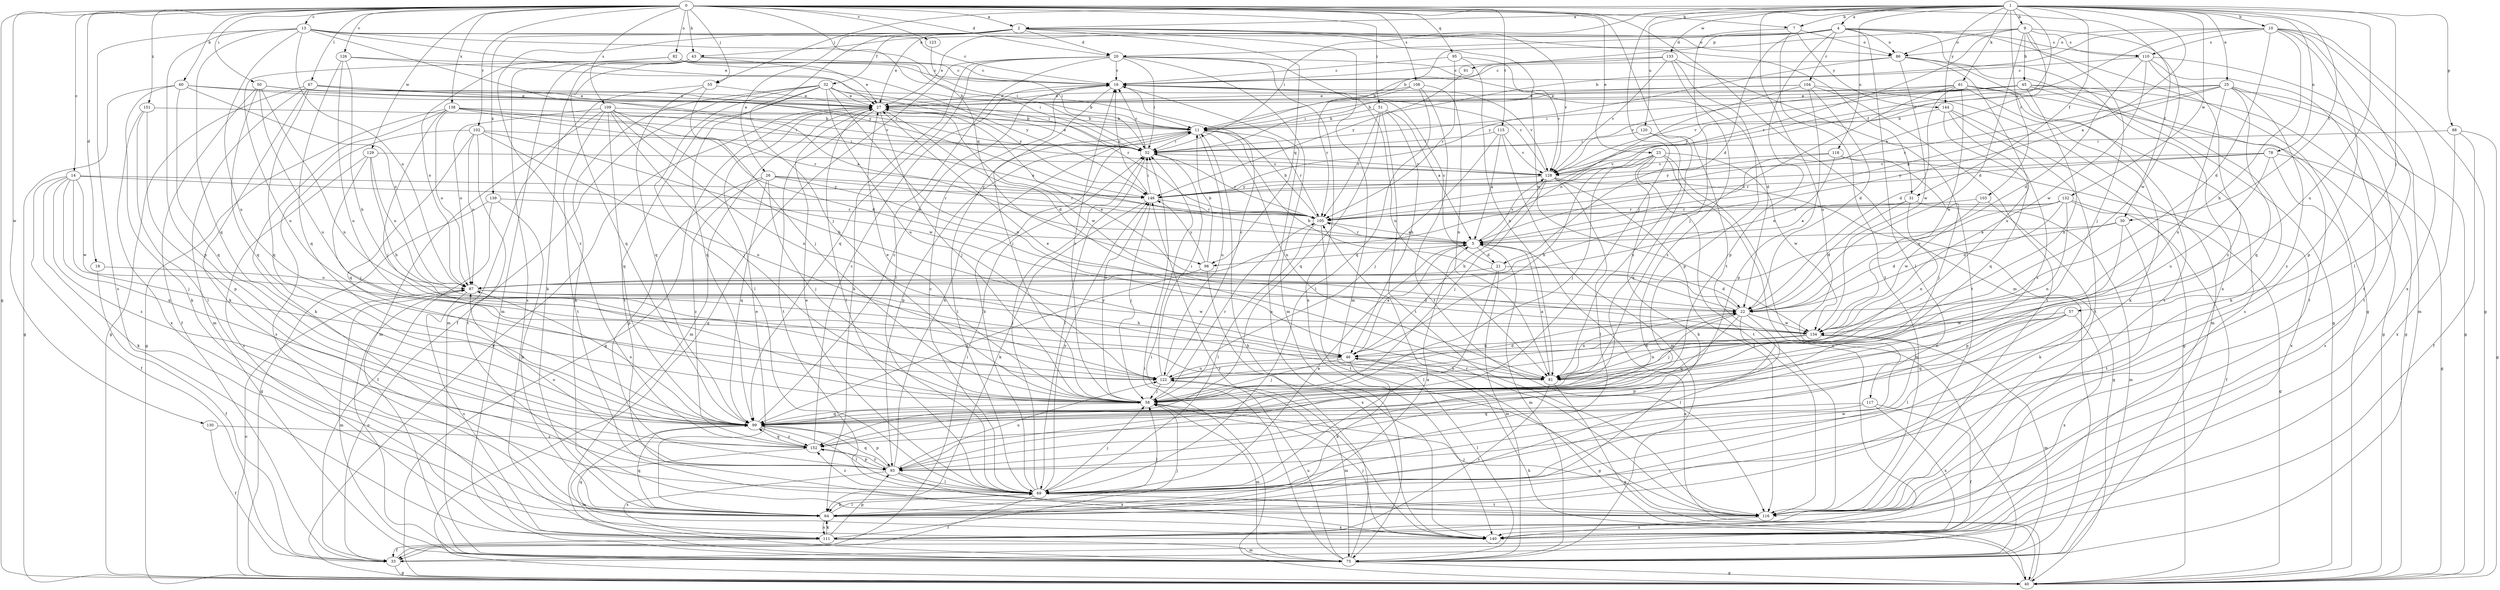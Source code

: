 strict digraph  {
0;
1;
2;
4;
5;
7;
9;
10;
11;
13;
14;
16;
18;
20;
21;
22;
23;
25;
26;
27;
30;
31;
32;
33;
40;
43;
45;
46;
50;
51;
52;
55;
57;
58;
60;
61;
64;
67;
69;
75;
78;
81;
82;
86;
87;
88;
91;
93;
95;
98;
99;
102;
103;
104;
105;
108;
109;
110;
111;
115;
116;
117;
118;
120;
122;
123;
126;
128;
129;
130;
132;
133;
134;
138;
139;
140;
144;
146;
151;
152;
0 -> 2  [label=a];
0 -> 7  [label=b];
0 -> 13  [label=c];
0 -> 14  [label=c];
0 -> 18  [label=d];
0 -> 20  [label=d];
0 -> 23  [label=e];
0 -> 30  [label=f];
0 -> 40  [label=g];
0 -> 43  [label=h];
0 -> 50  [label=i];
0 -> 51  [label=i];
0 -> 55  [label=j];
0 -> 60  [label=k];
0 -> 67  [label=l];
0 -> 75  [label=m];
0 -> 82  [label=o];
0 -> 95  [label=q];
0 -> 98  [label=q];
0 -> 102  [label=r];
0 -> 108  [label=s];
0 -> 109  [label=s];
0 -> 115  [label=t];
0 -> 116  [label=t];
0 -> 123  [label=v];
0 -> 126  [label=v];
0 -> 129  [label=w];
0 -> 130  [label=w];
0 -> 138  [label=x];
0 -> 151  [label=z];
1 -> 2  [label=a];
1 -> 4  [label=a];
1 -> 5  [label=a];
1 -> 7  [label=b];
1 -> 9  [label=b];
1 -> 10  [label=b];
1 -> 25  [label=e];
1 -> 30  [label=f];
1 -> 31  [label=f];
1 -> 52  [label=i];
1 -> 55  [label=j];
1 -> 57  [label=j];
1 -> 58  [label=j];
1 -> 61  [label=k];
1 -> 78  [label=n];
1 -> 88  [label=p];
1 -> 103  [label=r];
1 -> 117  [label=u];
1 -> 118  [label=u];
1 -> 120  [label=u];
1 -> 122  [label=u];
1 -> 128  [label=v];
1 -> 132  [label=w];
1 -> 133  [label=w];
1 -> 144  [label=y];
2 -> 20  [label=d];
2 -> 26  [label=e];
2 -> 27  [label=e];
2 -> 31  [label=f];
2 -> 32  [label=f];
2 -> 58  [label=j];
2 -> 75  [label=m];
2 -> 98  [label=q];
2 -> 128  [label=v];
2 -> 134  [label=w];
2 -> 139  [label=x];
2 -> 152  [label=z];
4 -> 20  [label=d];
4 -> 21  [label=d];
4 -> 27  [label=e];
4 -> 40  [label=g];
4 -> 43  [label=h];
4 -> 69  [label=l];
4 -> 86  [label=o];
4 -> 91  [label=p];
4 -> 93  [label=p];
4 -> 104  [label=r];
4 -> 110  [label=s];
4 -> 140  [label=x];
5 -> 21  [label=d];
5 -> 75  [label=m];
5 -> 98  [label=q];
5 -> 105  [label=r];
5 -> 128  [label=v];
7 -> 58  [label=j];
7 -> 86  [label=o];
7 -> 116  [label=t];
7 -> 144  [label=y];
9 -> 5  [label=a];
9 -> 11  [label=b];
9 -> 22  [label=d];
9 -> 45  [label=h];
9 -> 58  [label=j];
9 -> 86  [label=o];
9 -> 105  [label=r];
9 -> 110  [label=s];
9 -> 134  [label=w];
10 -> 11  [label=b];
10 -> 22  [label=d];
10 -> 40  [label=g];
10 -> 46  [label=h];
10 -> 69  [label=l];
10 -> 86  [label=o];
10 -> 93  [label=p];
10 -> 110  [label=s];
10 -> 128  [label=v];
10 -> 140  [label=x];
11 -> 52  [label=i];
11 -> 69  [label=l];
11 -> 81  [label=n];
11 -> 93  [label=p];
11 -> 105  [label=r];
11 -> 122  [label=u];
13 -> 16  [label=c];
13 -> 27  [label=e];
13 -> 52  [label=i];
13 -> 86  [label=o];
13 -> 87  [label=o];
13 -> 93  [label=p];
13 -> 99  [label=q];
13 -> 111  [label=s];
13 -> 122  [label=u];
13 -> 146  [label=y];
14 -> 33  [label=f];
14 -> 58  [label=j];
14 -> 64  [label=k];
14 -> 99  [label=q];
14 -> 105  [label=r];
14 -> 134  [label=w];
14 -> 146  [label=y];
14 -> 152  [label=z];
16 -> 27  [label=e];
16 -> 58  [label=j];
16 -> 128  [label=v];
16 -> 140  [label=x];
18 -> 33  [label=f];
18 -> 87  [label=o];
20 -> 16  [label=c];
20 -> 22  [label=d];
20 -> 40  [label=g];
20 -> 52  [label=i];
20 -> 64  [label=k];
20 -> 69  [label=l];
20 -> 75  [label=m];
20 -> 81  [label=n];
20 -> 99  [label=q];
20 -> 140  [label=x];
21 -> 16  [label=c];
21 -> 22  [label=d];
21 -> 69  [label=l];
21 -> 75  [label=m];
21 -> 87  [label=o];
22 -> 11  [label=b];
22 -> 27  [label=e];
22 -> 58  [label=j];
22 -> 69  [label=l];
22 -> 81  [label=n];
22 -> 93  [label=p];
22 -> 99  [label=q];
22 -> 134  [label=w];
23 -> 46  [label=h];
23 -> 58  [label=j];
23 -> 64  [label=k];
23 -> 75  [label=m];
23 -> 116  [label=t];
23 -> 128  [label=v];
23 -> 134  [label=w];
23 -> 140  [label=x];
25 -> 5  [label=a];
25 -> 27  [label=e];
25 -> 40  [label=g];
25 -> 81  [label=n];
25 -> 99  [label=q];
25 -> 105  [label=r];
25 -> 116  [label=t];
25 -> 146  [label=y];
25 -> 152  [label=z];
26 -> 5  [label=a];
26 -> 58  [label=j];
26 -> 93  [label=p];
26 -> 99  [label=q];
26 -> 105  [label=r];
26 -> 146  [label=y];
26 -> 152  [label=z];
27 -> 11  [label=b];
27 -> 22  [label=d];
27 -> 40  [label=g];
27 -> 58  [label=j];
27 -> 69  [label=l];
27 -> 75  [label=m];
27 -> 116  [label=t];
27 -> 134  [label=w];
30 -> 5  [label=a];
30 -> 22  [label=d];
30 -> 93  [label=p];
30 -> 116  [label=t];
31 -> 22  [label=d];
31 -> 75  [label=m];
31 -> 81  [label=n];
31 -> 105  [label=r];
32 -> 27  [label=e];
32 -> 33  [label=f];
32 -> 64  [label=k];
32 -> 69  [label=l];
32 -> 81  [label=n];
32 -> 99  [label=q];
32 -> 105  [label=r];
32 -> 116  [label=t];
32 -> 122  [label=u];
32 -> 146  [label=y];
33 -> 40  [label=g];
33 -> 52  [label=i];
40 -> 5  [label=a];
40 -> 27  [label=e];
40 -> 46  [label=h];
40 -> 52  [label=i];
40 -> 87  [label=o];
43 -> 16  [label=c];
43 -> 64  [label=k];
43 -> 75  [label=m];
43 -> 99  [label=q];
43 -> 111  [label=s];
43 -> 146  [label=y];
45 -> 11  [label=b];
45 -> 27  [label=e];
45 -> 40  [label=g];
45 -> 52  [label=i];
45 -> 64  [label=k];
45 -> 81  [label=n];
45 -> 116  [label=t];
45 -> 128  [label=v];
46 -> 5  [label=a];
46 -> 40  [label=g];
46 -> 58  [label=j];
46 -> 64  [label=k];
46 -> 81  [label=n];
46 -> 122  [label=u];
50 -> 27  [label=e];
50 -> 33  [label=f];
50 -> 52  [label=i];
50 -> 81  [label=n];
50 -> 99  [label=q];
50 -> 122  [label=u];
51 -> 5  [label=a];
51 -> 11  [label=b];
51 -> 46  [label=h];
51 -> 99  [label=q];
51 -> 105  [label=r];
51 -> 116  [label=t];
52 -> 16  [label=c];
52 -> 27  [label=e];
52 -> 69  [label=l];
52 -> 105  [label=r];
52 -> 128  [label=v];
55 -> 27  [label=e];
55 -> 58  [label=j];
55 -> 75  [label=m];
55 -> 99  [label=q];
57 -> 69  [label=l];
57 -> 81  [label=n];
57 -> 99  [label=q];
57 -> 134  [label=w];
57 -> 140  [label=x];
58 -> 16  [label=c];
58 -> 27  [label=e];
58 -> 75  [label=m];
58 -> 99  [label=q];
58 -> 105  [label=r];
58 -> 146  [label=y];
60 -> 27  [label=e];
60 -> 40  [label=g];
60 -> 64  [label=k];
60 -> 87  [label=o];
60 -> 99  [label=q];
60 -> 128  [label=v];
61 -> 22  [label=d];
61 -> 27  [label=e];
61 -> 40  [label=g];
61 -> 64  [label=k];
61 -> 87  [label=o];
61 -> 111  [label=s];
61 -> 128  [label=v];
61 -> 134  [label=w];
64 -> 5  [label=a];
64 -> 27  [label=e];
64 -> 58  [label=j];
64 -> 69  [label=l];
64 -> 99  [label=q];
64 -> 111  [label=s];
64 -> 140  [label=x];
67 -> 5  [label=a];
67 -> 11  [label=b];
67 -> 27  [label=e];
67 -> 40  [label=g];
67 -> 52  [label=i];
67 -> 64  [label=k];
67 -> 75  [label=m];
67 -> 99  [label=q];
69 -> 5  [label=a];
69 -> 11  [label=b];
69 -> 16  [label=c];
69 -> 27  [label=e];
69 -> 33  [label=f];
69 -> 52  [label=i];
69 -> 58  [label=j];
69 -> 64  [label=k];
69 -> 116  [label=t];
69 -> 134  [label=w];
69 -> 146  [label=y];
69 -> 152  [label=z];
75 -> 11  [label=b];
75 -> 40  [label=g];
75 -> 52  [label=i];
75 -> 87  [label=o];
75 -> 122  [label=u];
78 -> 40  [label=g];
78 -> 105  [label=r];
78 -> 111  [label=s];
78 -> 122  [label=u];
78 -> 128  [label=v];
78 -> 146  [label=y];
81 -> 5  [label=a];
81 -> 22  [label=d];
81 -> 27  [label=e];
81 -> 40  [label=g];
81 -> 111  [label=s];
82 -> 16  [label=c];
82 -> 27  [label=e];
82 -> 52  [label=i];
82 -> 87  [label=o];
82 -> 122  [label=u];
86 -> 16  [label=c];
86 -> 40  [label=g];
86 -> 111  [label=s];
86 -> 122  [label=u];
86 -> 134  [label=w];
86 -> 146  [label=y];
87 -> 22  [label=d];
87 -> 46  [label=h];
87 -> 75  [label=m];
87 -> 111  [label=s];
87 -> 134  [label=w];
88 -> 33  [label=f];
88 -> 40  [label=g];
88 -> 52  [label=i];
88 -> 140  [label=x];
91 -> 146  [label=y];
93 -> 11  [label=b];
93 -> 69  [label=l];
93 -> 87  [label=o];
93 -> 99  [label=q];
93 -> 111  [label=s];
93 -> 122  [label=u];
93 -> 140  [label=x];
93 -> 152  [label=z];
95 -> 16  [label=c];
95 -> 81  [label=n];
95 -> 105  [label=r];
95 -> 128  [label=v];
98 -> 11  [label=b];
98 -> 99  [label=q];
98 -> 140  [label=x];
98 -> 146  [label=y];
99 -> 16  [label=c];
99 -> 69  [label=l];
99 -> 87  [label=o];
99 -> 93  [label=p];
99 -> 152  [label=z];
102 -> 52  [label=i];
102 -> 87  [label=o];
102 -> 99  [label=q];
102 -> 111  [label=s];
102 -> 116  [label=t];
102 -> 122  [label=u];
102 -> 134  [label=w];
103 -> 64  [label=k];
103 -> 105  [label=r];
103 -> 134  [label=w];
104 -> 22  [label=d];
104 -> 27  [label=e];
104 -> 52  [label=i];
104 -> 75  [label=m];
104 -> 87  [label=o];
104 -> 93  [label=p];
104 -> 116  [label=t];
105 -> 5  [label=a];
105 -> 11  [label=b];
105 -> 69  [label=l];
105 -> 116  [label=t];
108 -> 27  [label=e];
108 -> 69  [label=l];
108 -> 81  [label=n];
108 -> 105  [label=r];
108 -> 116  [label=t];
109 -> 5  [label=a];
109 -> 11  [label=b];
109 -> 46  [label=h];
109 -> 58  [label=j];
109 -> 75  [label=m];
109 -> 81  [label=n];
109 -> 87  [label=o];
109 -> 99  [label=q];
109 -> 116  [label=t];
110 -> 16  [label=c];
110 -> 22  [label=d];
110 -> 75  [label=m];
110 -> 116  [label=t];
110 -> 134  [label=w];
110 -> 152  [label=z];
111 -> 33  [label=f];
111 -> 58  [label=j];
111 -> 64  [label=k];
111 -> 75  [label=m];
111 -> 93  [label=p];
115 -> 5  [label=a];
115 -> 52  [label=i];
115 -> 58  [label=j];
115 -> 75  [label=m];
115 -> 128  [label=v];
116 -> 58  [label=j];
116 -> 105  [label=r];
116 -> 140  [label=x];
117 -> 33  [label=f];
117 -> 69  [label=l];
117 -> 99  [label=q];
117 -> 140  [label=x];
118 -> 58  [label=j];
118 -> 87  [label=o];
118 -> 128  [label=v];
118 -> 140  [label=x];
118 -> 146  [label=y];
120 -> 52  [label=i];
120 -> 81  [label=n];
120 -> 99  [label=q];
122 -> 16  [label=c];
122 -> 22  [label=d];
122 -> 52  [label=i];
122 -> 58  [label=j];
122 -> 75  [label=m];
123 -> 52  [label=i];
126 -> 11  [label=b];
126 -> 16  [label=c];
126 -> 46  [label=h];
126 -> 99  [label=q];
126 -> 122  [label=u];
128 -> 16  [label=c];
128 -> 40  [label=g];
128 -> 46  [label=h];
128 -> 58  [label=j];
128 -> 69  [label=l];
128 -> 116  [label=t];
128 -> 146  [label=y];
129 -> 46  [label=h];
129 -> 58  [label=j];
129 -> 87  [label=o];
129 -> 111  [label=s];
129 -> 128  [label=v];
130 -> 33  [label=f];
130 -> 152  [label=z];
132 -> 5  [label=a];
132 -> 22  [label=d];
132 -> 33  [label=f];
132 -> 40  [label=g];
132 -> 81  [label=n];
132 -> 87  [label=o];
132 -> 105  [label=r];
133 -> 11  [label=b];
133 -> 16  [label=c];
133 -> 93  [label=p];
133 -> 116  [label=t];
133 -> 128  [label=v];
133 -> 152  [label=z];
134 -> 46  [label=h];
134 -> 75  [label=m];
134 -> 81  [label=n];
138 -> 11  [label=b];
138 -> 22  [label=d];
138 -> 40  [label=g];
138 -> 52  [label=i];
138 -> 58  [label=j];
138 -> 64  [label=k];
138 -> 87  [label=o];
138 -> 105  [label=r];
139 -> 33  [label=f];
139 -> 40  [label=g];
139 -> 64  [label=k];
139 -> 105  [label=r];
140 -> 58  [label=j];
140 -> 99  [label=q];
140 -> 146  [label=y];
144 -> 11  [label=b];
144 -> 40  [label=g];
144 -> 99  [label=q];
144 -> 116  [label=t];
144 -> 152  [label=z];
146 -> 16  [label=c];
146 -> 52  [label=i];
146 -> 58  [label=j];
146 -> 64  [label=k];
146 -> 105  [label=r];
151 -> 11  [label=b];
151 -> 69  [label=l];
151 -> 93  [label=p];
151 -> 140  [label=x];
152 -> 16  [label=c];
152 -> 75  [label=m];
152 -> 93  [label=p];
152 -> 99  [label=q];
}
